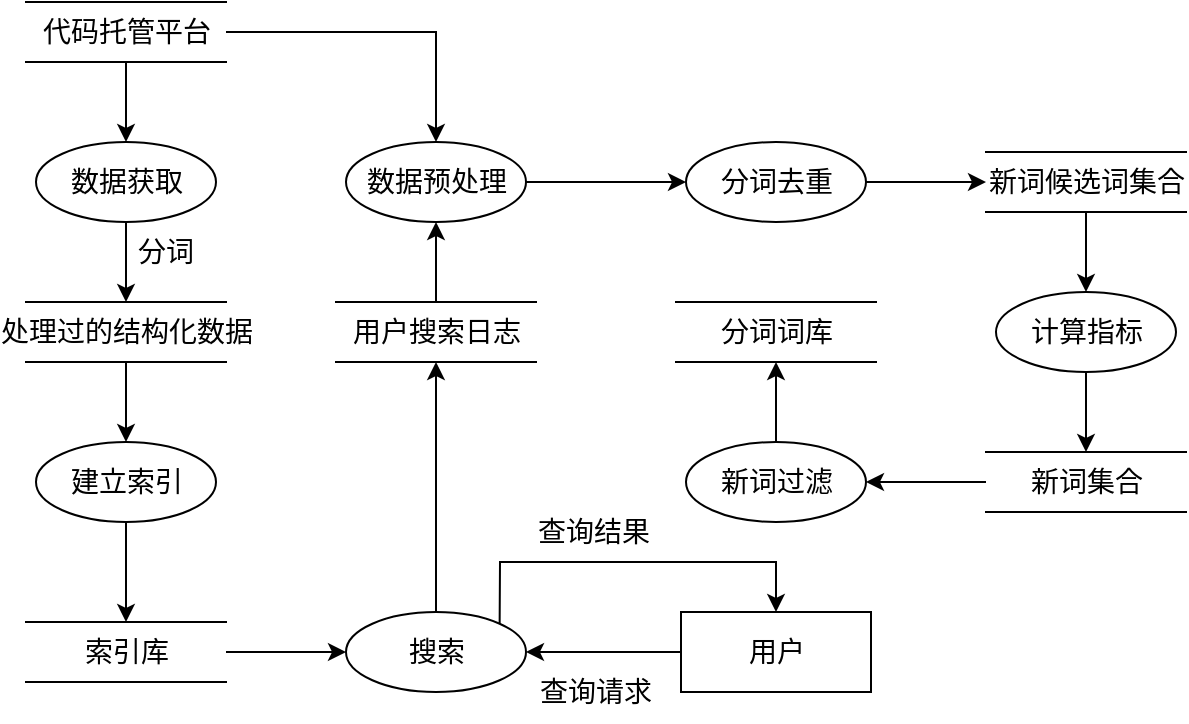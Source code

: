 <mxfile version="20.3.0" type="github">
  <diagram id="qqv-_MiNMEPouD1MokRE" name="第 1 页">
    <mxGraphModel dx="850" dy="455" grid="1" gridSize="10" guides="1" tooltips="1" connect="1" arrows="1" fold="1" page="1" pageScale="1" pageWidth="827" pageHeight="1169" math="0" shadow="0">
      <root>
        <mxCell id="0" />
        <mxCell id="1" parent="0" />
        <mxCell id="NMtHYim2oVp211Jrsxey-18" value="" style="edgeStyle=orthogonalEdgeStyle;rounded=0;orthogonalLoop=1;jettySize=auto;html=1;fontSize=14;" edge="1" parent="1" source="NMtHYim2oVp211Jrsxey-1" target="NMtHYim2oVp211Jrsxey-2">
          <mxGeometry relative="1" as="geometry" />
        </mxCell>
        <mxCell id="NMtHYim2oVp211Jrsxey-1" value="代码托管平台" style="html=1;dashed=0;whitespace=wrap;shape=partialRectangle;right=0;left=0;fontSize=14;" vertex="1" parent="1">
          <mxGeometry x="160" y="120" width="100" height="30" as="geometry" />
        </mxCell>
        <mxCell id="NMtHYim2oVp211Jrsxey-2" value="数据获取" style="shape=ellipse;html=1;dashed=0;whitespace=wrap;perimeter=ellipsePerimeter;fontSize=14;" vertex="1" parent="1">
          <mxGeometry x="165" y="190" width="90" height="40" as="geometry" />
        </mxCell>
        <mxCell id="NMtHYim2oVp211Jrsxey-21" value="" style="edgeStyle=orthogonalEdgeStyle;rounded=0;orthogonalLoop=1;jettySize=auto;html=1;fontSize=14;" edge="1" parent="1" source="NMtHYim2oVp211Jrsxey-3" target="NMtHYim2oVp211Jrsxey-4">
          <mxGeometry relative="1" as="geometry" />
        </mxCell>
        <mxCell id="NMtHYim2oVp211Jrsxey-3" value="处理过的结构化数据" style="html=1;dashed=0;whitespace=wrap;shape=partialRectangle;right=0;left=0;fontSize=14;" vertex="1" parent="1">
          <mxGeometry x="160" y="270" width="100" height="30" as="geometry" />
        </mxCell>
        <mxCell id="NMtHYim2oVp211Jrsxey-22" value="" style="edgeStyle=orthogonalEdgeStyle;rounded=0;orthogonalLoop=1;jettySize=auto;html=1;fontSize=14;" edge="1" parent="1" source="NMtHYim2oVp211Jrsxey-4" target="NMtHYim2oVp211Jrsxey-5">
          <mxGeometry relative="1" as="geometry" />
        </mxCell>
        <mxCell id="NMtHYim2oVp211Jrsxey-4" value="建立索引" style="shape=ellipse;html=1;dashed=0;whitespace=wrap;perimeter=ellipsePerimeter;fontSize=14;" vertex="1" parent="1">
          <mxGeometry x="165" y="340" width="90" height="40" as="geometry" />
        </mxCell>
        <mxCell id="NMtHYim2oVp211Jrsxey-23" value="" style="edgeStyle=orthogonalEdgeStyle;rounded=0;orthogonalLoop=1;jettySize=auto;html=1;fontSize=14;" edge="1" parent="1" source="NMtHYim2oVp211Jrsxey-5" target="NMtHYim2oVp211Jrsxey-6">
          <mxGeometry relative="1" as="geometry" />
        </mxCell>
        <mxCell id="NMtHYim2oVp211Jrsxey-5" value="索引库" style="html=1;dashed=0;whitespace=wrap;shape=partialRectangle;right=0;left=0;fontSize=14;" vertex="1" parent="1">
          <mxGeometry x="160" y="430" width="100" height="30" as="geometry" />
        </mxCell>
        <mxCell id="NMtHYim2oVp211Jrsxey-6" value="搜索" style="shape=ellipse;html=1;dashed=0;whitespace=wrap;perimeter=ellipsePerimeter;fontSize=14;" vertex="1" parent="1">
          <mxGeometry x="320" y="425" width="90" height="40" as="geometry" />
        </mxCell>
        <mxCell id="NMtHYim2oVp211Jrsxey-25" value="" style="edgeStyle=orthogonalEdgeStyle;rounded=0;orthogonalLoop=1;jettySize=auto;html=1;fontSize=14;" edge="1" parent="1" source="NMtHYim2oVp211Jrsxey-7" target="NMtHYim2oVp211Jrsxey-8">
          <mxGeometry relative="1" as="geometry" />
        </mxCell>
        <mxCell id="NMtHYim2oVp211Jrsxey-7" value="用户搜索日志" style="html=1;dashed=0;whitespace=wrap;shape=partialRectangle;right=0;left=0;fontSize=14;" vertex="1" parent="1">
          <mxGeometry x="315" y="270" width="100" height="30" as="geometry" />
        </mxCell>
        <mxCell id="NMtHYim2oVp211Jrsxey-27" value="" style="edgeStyle=orthogonalEdgeStyle;rounded=0;orthogonalLoop=1;jettySize=auto;html=1;fontSize=14;" edge="1" parent="1" source="NMtHYim2oVp211Jrsxey-8" target="NMtHYim2oVp211Jrsxey-9">
          <mxGeometry relative="1" as="geometry" />
        </mxCell>
        <mxCell id="NMtHYim2oVp211Jrsxey-8" value="数据预处理" style="shape=ellipse;html=1;dashed=0;whitespace=wrap;perimeter=ellipsePerimeter;fontSize=14;" vertex="1" parent="1">
          <mxGeometry x="320" y="190" width="90" height="40" as="geometry" />
        </mxCell>
        <mxCell id="NMtHYim2oVp211Jrsxey-28" value="" style="edgeStyle=orthogonalEdgeStyle;rounded=0;orthogonalLoop=1;jettySize=auto;html=1;fontSize=14;" edge="1" parent="1" source="NMtHYim2oVp211Jrsxey-9" target="NMtHYim2oVp211Jrsxey-12">
          <mxGeometry relative="1" as="geometry" />
        </mxCell>
        <mxCell id="NMtHYim2oVp211Jrsxey-9" value="分词去重" style="shape=ellipse;html=1;dashed=0;whitespace=wrap;perimeter=ellipsePerimeter;fontSize=14;" vertex="1" parent="1">
          <mxGeometry x="490" y="190" width="90" height="40" as="geometry" />
        </mxCell>
        <mxCell id="NMtHYim2oVp211Jrsxey-10" value="分词词库" style="html=1;dashed=0;whitespace=wrap;shape=partialRectangle;right=0;left=0;fontSize=14;" vertex="1" parent="1">
          <mxGeometry x="485" y="270" width="100" height="30" as="geometry" />
        </mxCell>
        <mxCell id="NMtHYim2oVp211Jrsxey-29" value="" style="edgeStyle=orthogonalEdgeStyle;rounded=0;orthogonalLoop=1;jettySize=auto;html=1;fontSize=14;" edge="1" parent="1" source="NMtHYim2oVp211Jrsxey-12" target="NMtHYim2oVp211Jrsxey-13">
          <mxGeometry relative="1" as="geometry" />
        </mxCell>
        <mxCell id="NMtHYim2oVp211Jrsxey-12" value="新词候选词集合" style="html=1;dashed=0;whitespace=wrap;shape=partialRectangle;right=0;left=0;fontSize=14;" vertex="1" parent="1">
          <mxGeometry x="640" y="195" width="100" height="30" as="geometry" />
        </mxCell>
        <mxCell id="NMtHYim2oVp211Jrsxey-30" value="" style="edgeStyle=orthogonalEdgeStyle;rounded=0;orthogonalLoop=1;jettySize=auto;html=1;fontSize=14;" edge="1" parent="1" source="NMtHYim2oVp211Jrsxey-13" target="NMtHYim2oVp211Jrsxey-15">
          <mxGeometry relative="1" as="geometry" />
        </mxCell>
        <mxCell id="NMtHYim2oVp211Jrsxey-13" value="计算指标" style="shape=ellipse;html=1;dashed=0;whitespace=wrap;perimeter=ellipsePerimeter;fontSize=14;" vertex="1" parent="1">
          <mxGeometry x="645" y="265" width="90" height="40" as="geometry" />
        </mxCell>
        <mxCell id="NMtHYim2oVp211Jrsxey-31" value="" style="edgeStyle=orthogonalEdgeStyle;rounded=0;orthogonalLoop=1;jettySize=auto;html=1;fontSize=14;" edge="1" parent="1" source="NMtHYim2oVp211Jrsxey-15" target="NMtHYim2oVp211Jrsxey-16">
          <mxGeometry relative="1" as="geometry" />
        </mxCell>
        <mxCell id="NMtHYim2oVp211Jrsxey-15" value="新词集合" style="html=1;dashed=0;whitespace=wrap;shape=partialRectangle;right=0;left=0;fontSize=14;" vertex="1" parent="1">
          <mxGeometry x="640" y="345" width="100" height="30" as="geometry" />
        </mxCell>
        <mxCell id="NMtHYim2oVp211Jrsxey-32" value="" style="edgeStyle=orthogonalEdgeStyle;rounded=0;orthogonalLoop=1;jettySize=auto;html=1;fontSize=14;" edge="1" parent="1" source="NMtHYim2oVp211Jrsxey-16" target="NMtHYim2oVp211Jrsxey-10">
          <mxGeometry relative="1" as="geometry" />
        </mxCell>
        <mxCell id="NMtHYim2oVp211Jrsxey-16" value="新词过滤" style="shape=ellipse;html=1;dashed=0;whitespace=wrap;perimeter=ellipsePerimeter;fontSize=14;" vertex="1" parent="1">
          <mxGeometry x="490" y="340" width="90" height="40" as="geometry" />
        </mxCell>
        <mxCell id="NMtHYim2oVp211Jrsxey-33" value="" style="edgeStyle=orthogonalEdgeStyle;rounded=0;orthogonalLoop=1;jettySize=auto;html=1;fontSize=14;" edge="1" parent="1" source="NMtHYim2oVp211Jrsxey-17" target="NMtHYim2oVp211Jrsxey-6">
          <mxGeometry relative="1" as="geometry" />
        </mxCell>
        <mxCell id="NMtHYim2oVp211Jrsxey-17" value="用户" style="html=1;dashed=0;whitespace=wrap;fontSize=14;" vertex="1" parent="1">
          <mxGeometry x="487.5" y="425" width="95" height="40" as="geometry" />
        </mxCell>
        <mxCell id="NMtHYim2oVp211Jrsxey-20" value="" style="endArrow=classic;html=1;rounded=0;exitX=0.5;exitY=1;exitDx=0;exitDy=0;entryX=0.5;entryY=0;entryDx=0;entryDy=0;fontSize=14;" edge="1" parent="1" source="NMtHYim2oVp211Jrsxey-2" target="NMtHYim2oVp211Jrsxey-3">
          <mxGeometry width="50" height="50" relative="1" as="geometry">
            <mxPoint x="400" y="280" as="sourcePoint" />
            <mxPoint x="450" y="230" as="targetPoint" />
          </mxGeometry>
        </mxCell>
        <mxCell id="NMtHYim2oVp211Jrsxey-24" value="" style="endArrow=classic;html=1;rounded=0;exitX=0.5;exitY=0;exitDx=0;exitDy=0;entryX=0.5;entryY=1;entryDx=0;entryDy=0;fontSize=14;" edge="1" parent="1" source="NMtHYim2oVp211Jrsxey-6" target="NMtHYim2oVp211Jrsxey-7">
          <mxGeometry width="50" height="50" relative="1" as="geometry">
            <mxPoint x="385" y="280" as="sourcePoint" />
            <mxPoint x="435" y="230" as="targetPoint" />
          </mxGeometry>
        </mxCell>
        <mxCell id="NMtHYim2oVp211Jrsxey-26" value="" style="endArrow=classic;html=1;rounded=0;exitX=1;exitY=0.5;exitDx=0;exitDy=0;entryX=0.5;entryY=0;entryDx=0;entryDy=0;fontSize=14;" edge="1" parent="1" source="NMtHYim2oVp211Jrsxey-1" target="NMtHYim2oVp211Jrsxey-8">
          <mxGeometry width="50" height="50" relative="1" as="geometry">
            <mxPoint x="390" y="280" as="sourcePoint" />
            <mxPoint x="440" y="230" as="targetPoint" />
            <Array as="points">
              <mxPoint x="365" y="135" />
            </Array>
          </mxGeometry>
        </mxCell>
        <mxCell id="NMtHYim2oVp211Jrsxey-34" value="" style="endArrow=classic;html=1;rounded=0;exitX=1;exitY=0;exitDx=0;exitDy=0;entryX=0.5;entryY=0;entryDx=0;entryDy=0;fontSize=14;" edge="1" parent="1" source="NMtHYim2oVp211Jrsxey-6" target="NMtHYim2oVp211Jrsxey-17">
          <mxGeometry width="50" height="50" relative="1" as="geometry">
            <mxPoint x="390" y="350" as="sourcePoint" />
            <mxPoint x="440" y="300" as="targetPoint" />
            <Array as="points">
              <mxPoint x="397" y="400" />
              <mxPoint x="535" y="400" />
            </Array>
          </mxGeometry>
        </mxCell>
        <mxCell id="NMtHYim2oVp211Jrsxey-35" value="分词" style="text;html=1;strokeColor=none;fillColor=none;align=center;verticalAlign=middle;whiteSpace=wrap;rounded=0;fontSize=14;" vertex="1" parent="1">
          <mxGeometry x="200" y="230" width="60" height="30" as="geometry" />
        </mxCell>
        <mxCell id="NMtHYim2oVp211Jrsxey-36" value="查询请求" style="text;html=1;strokeColor=none;fillColor=none;align=center;verticalAlign=middle;whiteSpace=wrap;rounded=0;fontSize=14;" vertex="1" parent="1">
          <mxGeometry x="415" y="450" width="60" height="30" as="geometry" />
        </mxCell>
        <mxCell id="NMtHYim2oVp211Jrsxey-37" value="查询结果" style="text;html=1;strokeColor=none;fillColor=none;align=center;verticalAlign=middle;whiteSpace=wrap;rounded=0;fontSize=14;" vertex="1" parent="1">
          <mxGeometry x="414" y="370" width="60" height="30" as="geometry" />
        </mxCell>
      </root>
    </mxGraphModel>
  </diagram>
</mxfile>
